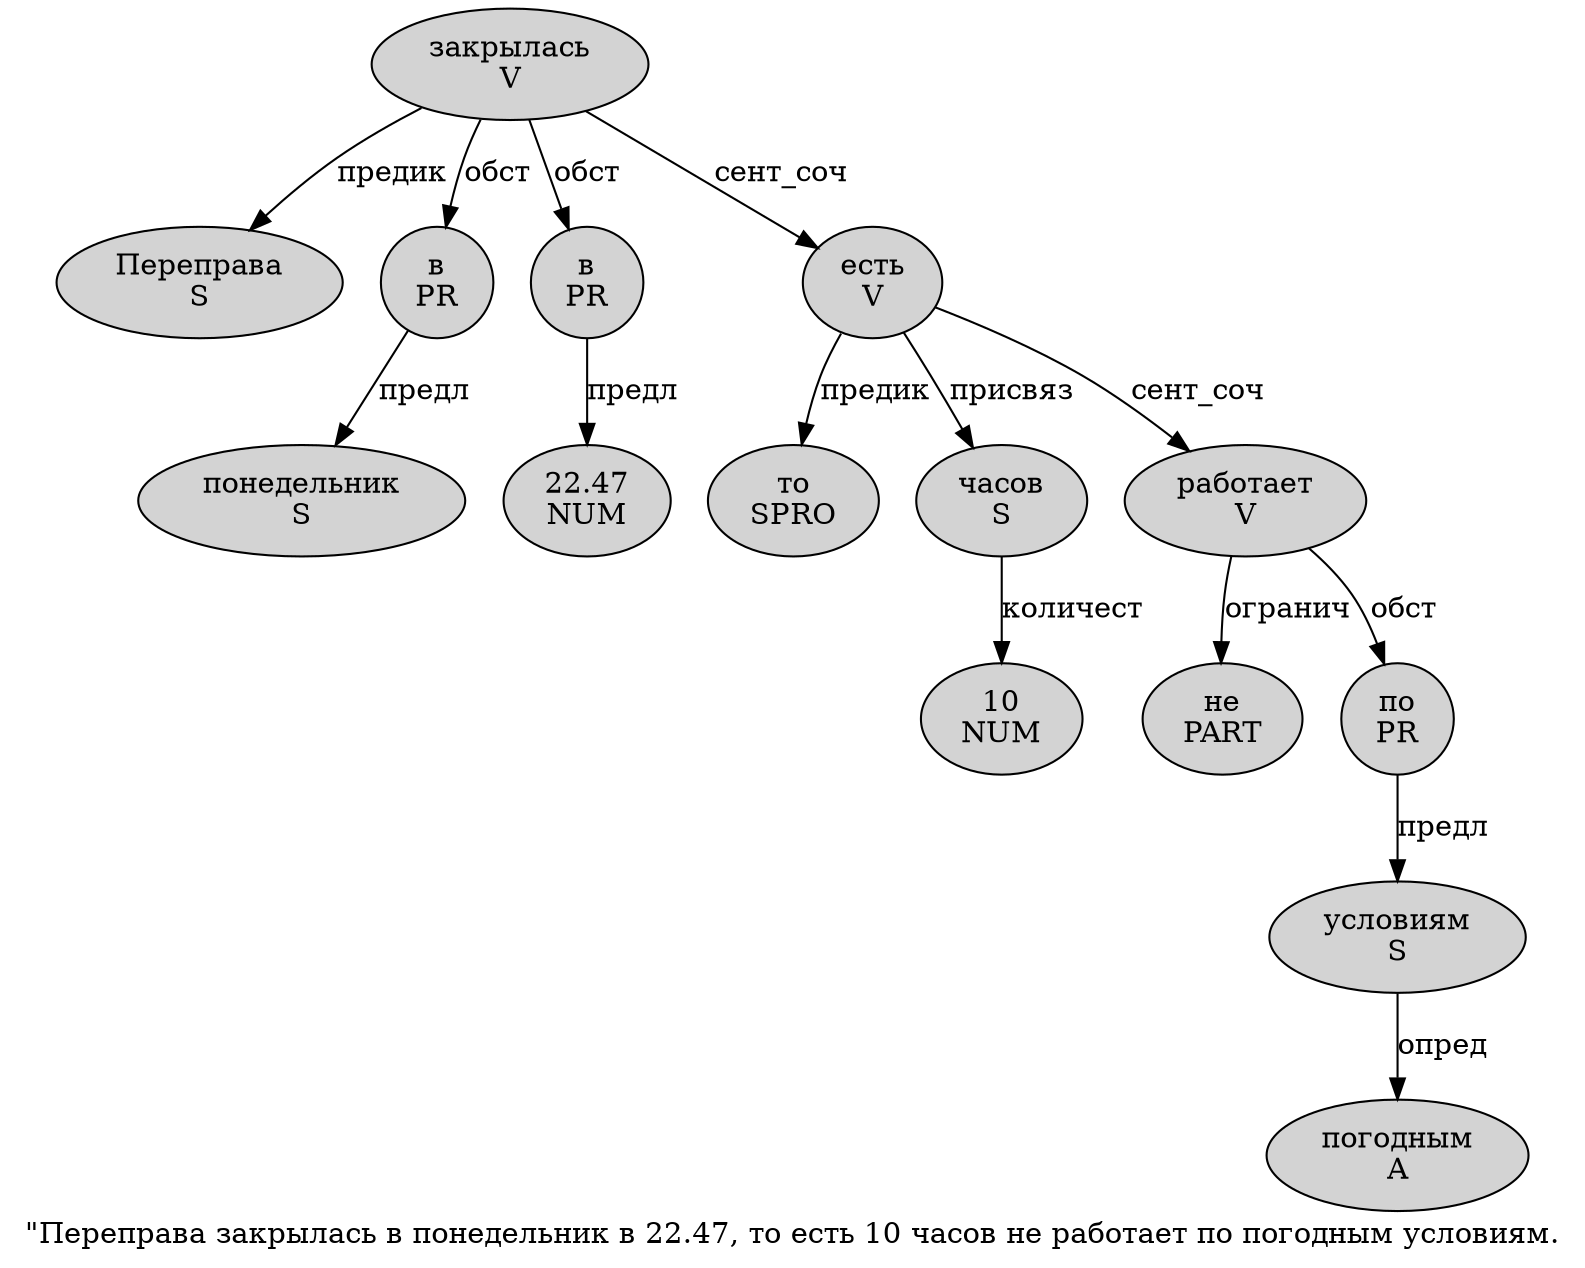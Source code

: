 digraph SENTENCE_372 {
	graph [label="\"Переправа закрылась в понедельник в 22.47, то есть 10 часов не работает по погодным условиям."]
	node [style=filled]
		1 [label="Переправа
S" color="" fillcolor=lightgray penwidth=1 shape=ellipse]
		2 [label="закрылась
V" color="" fillcolor=lightgray penwidth=1 shape=ellipse]
		3 [label="в
PR" color="" fillcolor=lightgray penwidth=1 shape=ellipse]
		4 [label="понедельник
S" color="" fillcolor=lightgray penwidth=1 shape=ellipse]
		5 [label="в
PR" color="" fillcolor=lightgray penwidth=1 shape=ellipse]
		6 [label="22.47
NUM" color="" fillcolor=lightgray penwidth=1 shape=ellipse]
		8 [label="то
SPRO" color="" fillcolor=lightgray penwidth=1 shape=ellipse]
		9 [label="есть
V" color="" fillcolor=lightgray penwidth=1 shape=ellipse]
		10 [label="10
NUM" color="" fillcolor=lightgray penwidth=1 shape=ellipse]
		11 [label="часов
S" color="" fillcolor=lightgray penwidth=1 shape=ellipse]
		12 [label="не
PART" color="" fillcolor=lightgray penwidth=1 shape=ellipse]
		13 [label="работает
V" color="" fillcolor=lightgray penwidth=1 shape=ellipse]
		14 [label="по
PR" color="" fillcolor=lightgray penwidth=1 shape=ellipse]
		15 [label="погодным
A" color="" fillcolor=lightgray penwidth=1 shape=ellipse]
		16 [label="условиям
S" color="" fillcolor=lightgray penwidth=1 shape=ellipse]
			11 -> 10 [label="количест"]
			16 -> 15 [label="опред"]
			5 -> 6 [label="предл"]
			14 -> 16 [label="предл"]
			3 -> 4 [label="предл"]
			9 -> 8 [label="предик"]
			9 -> 11 [label="присвяз"]
			9 -> 13 [label="сент_соч"]
			13 -> 12 [label="огранич"]
			13 -> 14 [label="обст"]
			2 -> 1 [label="предик"]
			2 -> 3 [label="обст"]
			2 -> 5 [label="обст"]
			2 -> 9 [label="сент_соч"]
}